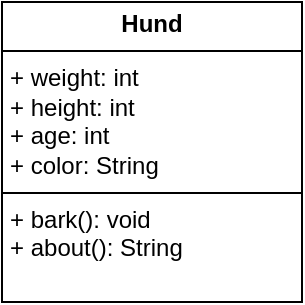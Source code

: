 <mxfile version="24.7.8">
  <diagram name="Seite-1" id="gYnBNLEszM4mtj944ACj">
    <mxGraphModel dx="1434" dy="761" grid="1" gridSize="10" guides="1" tooltips="1" connect="1" arrows="1" fold="1" page="1" pageScale="1" pageWidth="827" pageHeight="1169" math="0" shadow="0">
      <root>
        <mxCell id="0" />
        <mxCell id="1" parent="0" />
        <mxCell id="25S9uYFK0foJS-nFz_AW-5" value="&lt;p style=&quot;margin:0px;margin-top:4px;text-align:center;&quot;&gt;&lt;b&gt;Hund&lt;/b&gt;&lt;/p&gt;&lt;hr size=&quot;1&quot; style=&quot;border-style:solid;&quot;&gt;&lt;p style=&quot;margin:0px;margin-left:4px;&quot;&gt;+ weight: int&lt;/p&gt;&lt;p style=&quot;margin:0px;margin-left:4px;&quot;&gt;+ height: int&lt;/p&gt;&lt;p style=&quot;margin:0px;margin-left:4px;&quot;&gt;+ age: int&lt;/p&gt;&lt;p style=&quot;margin:0px;margin-left:4px;&quot;&gt;+ color: String&lt;/p&gt;&lt;hr size=&quot;1&quot; style=&quot;border-style:solid;&quot;&gt;&lt;p style=&quot;margin:0px;margin-left:4px;&quot;&gt;+ bark(): void&lt;/p&gt;&lt;p style=&quot;margin:0px;margin-left:4px;&quot;&gt;+ about(): String&lt;/p&gt;&lt;p style=&quot;margin:0px;margin-left:4px;&quot;&gt;&lt;br&gt;&lt;/p&gt;&lt;p style=&quot;margin:0px;margin-left:4px;&quot;&gt;&lt;br&gt;&lt;/p&gt;" style="verticalAlign=top;align=left;overflow=fill;html=1;whiteSpace=wrap;glass=0;rounded=0;" vertex="1" parent="1">
          <mxGeometry x="250" y="170" width="150" height="150" as="geometry" />
        </mxCell>
      </root>
    </mxGraphModel>
  </diagram>
</mxfile>
